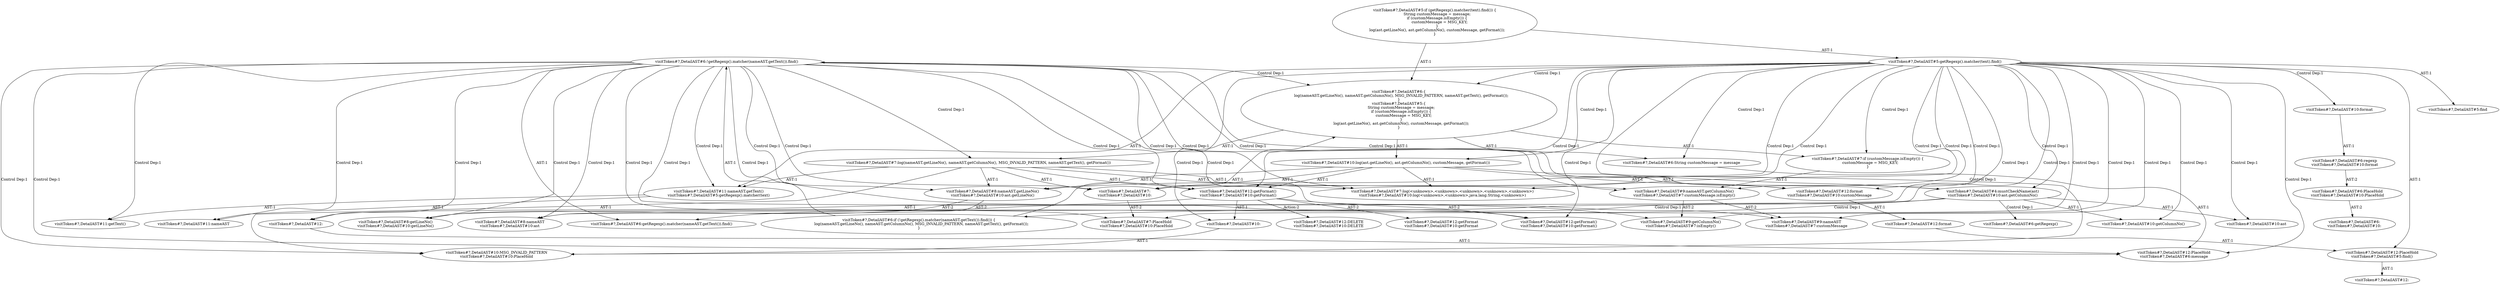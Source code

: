 digraph "Pattern" {
0 [label="visitToken#?,DetailAST#12:DELETE
visitToken#?,DetailAST#10:DELETE" shape=ellipse]
1 [label="visitToken#?,DetailAST#12:getFormat()
visitToken#?,DetailAST#10:getFormat()" shape=ellipse]
2 [label="visitToken#?,DetailAST#6:!getRegexp().matcher(nameAST.getText()).find()" shape=ellipse]
3 [label="visitToken#?,DetailAST#4:mustCheckName(ast)
visitToken#?,DetailAST#10:ast.getColumnNo()" shape=ellipse]
4 [label="visitToken#?,DetailAST#6:getRegexp()" shape=ellipse]
5 [label="visitToken#?,DetailAST#6:regexp
visitToken#?,DetailAST#10:format" shape=ellipse]
6 [label="visitToken#?,DetailAST#6:PlaceHold
visitToken#?,DetailAST#10:PlaceHold" shape=ellipse]
7 [label="visitToken#?,DetailAST#6:
visitToken#?,DetailAST#10:" shape=ellipse]
8 [label="visitToken#?,DetailAST#6:if (!getRegexp().matcher(nameAST.getText()).find()) \{
    log(nameAST.getLineNo(), nameAST.getColumnNo(), MSG_INVALID_PATTERN, nameAST.getText(), getFormat());
\}" shape=ellipse]
9 [label="visitToken#?,DetailAST#6:getRegexp().matcher(nameAST.getText()).find()" shape=ellipse]
10 [label="visitToken#?,DetailAST#6:\{
    log(nameAST.getLineNo(), nameAST.getColumnNo(), MSG_INVALID_PATTERN, nameAST.getText(), getFormat());
\}
visitToken#?,DetailAST#5:\{
    String customMessage = message;
    if (customMessage.isEmpty()) \{
        customMessage = MSG_KEY;
    \}
    log(ast.getLineNo(), ast.getColumnNo(), customMessage, getFormat());
\}" shape=ellipse]
11 [label="visitToken#?,DetailAST#7:log(nameAST.getLineNo(), nameAST.getColumnNo(), MSG_INVALID_PATTERN, nameAST.getText(), getFormat())" shape=ellipse]
12 [label="visitToken#?,DetailAST#7:log(<unknown>,<unknown>,<unknown>,<unknown>,<unknown>)
visitToken#?,DetailAST#10:log(<unknown>,<unknown>,java.lang.String,<unknown>)" shape=ellipse]
13 [label="visitToken#?,DetailAST#7:
visitToken#?,DetailAST#10:" shape=ellipse]
14 [label="visitToken#?,DetailAST#7:PlaceHold
visitToken#?,DetailAST#10:PlaceHold" shape=ellipse]
15 [label="visitToken#?,DetailAST#8:nameAST.getLineNo()
visitToken#?,DetailAST#10:ast.getLineNo()" shape=ellipse]
16 [label="visitToken#?,DetailAST#8:getLineNo()
visitToken#?,DetailAST#10:getLineNo()" shape=ellipse]
17 [label="visitToken#?,DetailAST#8:nameAST
visitToken#?,DetailAST#10:ast" shape=ellipse]
18 [label="visitToken#?,DetailAST#9:nameAST.getColumnNo()
visitToken#?,DetailAST#7:customMessage.isEmpty()" shape=ellipse]
19 [label="visitToken#?,DetailAST#9:getColumnNo()
visitToken#?,DetailAST#7:isEmpty()" shape=ellipse]
20 [label="visitToken#?,DetailAST#9:nameAST
visitToken#?,DetailAST#7:customMessage" shape=ellipse]
21 [label="visitToken#?,DetailAST#10:MSG_INVALID_PATTERN
visitToken#?,DetailAST#10:PlaceHold" shape=ellipse]
22 [label="visitToken#?,DetailAST#11:nameAST.getText()
visitToken#?,DetailAST#5:getRegexp().matcher(text)" shape=ellipse]
23 [label="visitToken#?,DetailAST#11:getText()" shape=ellipse]
24 [label="visitToken#?,DetailAST#11:nameAST" shape=ellipse]
25 [label="visitToken#?,DetailAST#12:getFormat()
visitToken#?,DetailAST#10:getFormat()" shape=ellipse]
26 [label="visitToken#?,DetailAST#12:" shape=ellipse]
27 [label="visitToken#?,DetailAST#12:PlaceHold
visitToken#?,DetailAST#6:message" shape=ellipse]
28 [label="visitToken#?,DetailAST#12:format
visitToken#?,DetailAST#10:customMessage" shape=ellipse]
29 [label="visitToken#?,DetailAST#12:format" shape=ellipse]
30 [label="visitToken#?,DetailAST#12:PlaceHold
visitToken#?,DetailAST#5:find()" shape=ellipse]
31 [label="visitToken#?,DetailAST#12:" shape=ellipse]
32 [label="visitToken#?,DetailAST#12:getFormat
visitToken#?,DetailAST#10:getFormat" shape=ellipse]
33 [label="visitToken#?,DetailAST#5:getRegexp().matcher(text).find()" shape=ellipse]
34 [label="visitToken#?,DetailAST#5:if (getRegexp().matcher(text).find()) \{
    String customMessage = message;
    if (customMessage.isEmpty()) \{
        customMessage = MSG_KEY;
    \}
    log(ast.getLineNo(), ast.getColumnNo(), customMessage, getFormat());
\}" shape=ellipse]
35 [label="visitToken#?,DetailAST#7:if (customMessage.isEmpty()) \{
    customMessage = MSG_KEY;
\}" shape=ellipse]
36 [label="visitToken#?,DetailAST#10:log(ast.getLineNo(), ast.getColumnNo(), customMessage, getFormat())" shape=ellipse]
37 [label="visitToken#?,DetailAST#10:ast" shape=ellipse]
38 [label="visitToken#?,DetailAST#10:" shape=ellipse]
39 [label="visitToken#?,DetailAST#10:format" shape=ellipse]
40 [label="visitToken#?,DetailAST#5:find" shape=ellipse]
41 [label="visitToken#?,DetailAST#6:String customMessage = message" shape=ellipse]
42 [label="visitToken#?,DetailAST#10:getColumnNo()" shape=ellipse]
1 -> 0 [label="Action:2"];
1 -> 32 [label="AST:2"];
1 -> 26 [label="AST:1"];
1 -> 25 [label="AST:2"];
1 -> 38 [label="AST:1"];
2 -> 1 [label="Control Dep:1"];
2 -> 9 [label="AST:1"];
2 -> 10 [label="Control Dep:1"];
2 -> 11 [label="Control Dep:1"];
2 -> 12 [label="Control Dep:1"];
2 -> 13 [label="Control Dep:1"];
2 -> 14 [label="Control Dep:1"];
2 -> 15 [label="Control Dep:1"];
2 -> 16 [label="Control Dep:1"];
2 -> 17 [label="Control Dep:1"];
2 -> 18 [label="Control Dep:1"];
2 -> 19 [label="Control Dep:1"];
2 -> 20 [label="Control Dep:1"];
2 -> 21 [label="Control Dep:1"];
2 -> 22 [label="Control Dep:1"];
2 -> 23 [label="Control Dep:1"];
2 -> 24 [label="Control Dep:1"];
2 -> 25 [label="Control Dep:1"];
2 -> 26 [label="Control Dep:1"];
2 -> 27 [label="Control Dep:1"];
2 -> 28 [label="Control Dep:1"];
3 -> 2 [label="Control Dep:1"];
3 -> 8 [label="Control Dep:1"];
3 -> 9 [label="Control Dep:1"];
3 -> 4 [label="Control Dep:1"];
3 -> 37 [label="AST:1"];
3 -> 42 [label="AST:1"];
5 -> 6 [label="AST:2"];
6 -> 7 [label="AST:2"];
8 -> 2 [label="AST:1"];
8 -> 10 [label="AST:1"];
10 -> 11 [label="AST:1"];
10 -> 35 [label="AST:1"];
10 -> 36 [label="AST:1"];
10 -> 41 [label="AST:1"];
11 -> 1 [label="AST:1"];
11 -> 13 [label="AST:1"];
11 -> 12 [label="AST:1"];
11 -> 15 [label="AST:1"];
11 -> 18 [label="AST:1"];
11 -> 21 [label="AST:1"];
11 -> 22 [label="AST:1"];
13 -> 14 [label="AST:2"];
15 -> 17 [label="AST:2"];
15 -> 16 [label="AST:2"];
18 -> 20 [label="AST:2"];
18 -> 19 [label="AST:2"];
22 -> 24 [label="AST:1"];
22 -> 23 [label="AST:1"];
26 -> 27 [label="AST:1"];
28 -> 29 [label="AST:1"];
29 -> 30 [label="AST:1"];
30 -> 31 [label="AST:1"];
33 -> 40 [label="AST:1"];
33 -> 22 [label="AST:1"];
33 -> 30 [label="AST:1"];
33 -> 10 [label="Control Dep:1"];
33 -> 41 [label="Control Dep:1"];
33 -> 27 [label="Control Dep:1"];
33 -> 35 [label="Control Dep:1"];
33 -> 18 [label="Control Dep:1"];
33 -> 19 [label="Control Dep:1"];
33 -> 20 [label="Control Dep:1"];
33 -> 36 [label="Control Dep:1"];
33 -> 12 [label="Control Dep:1"];
33 -> 13 [label="Control Dep:1"];
33 -> 14 [label="Control Dep:1"];
33 -> 15 [label="Control Dep:1"];
33 -> 16 [label="Control Dep:1"];
33 -> 17 [label="Control Dep:1"];
33 -> 3 [label="Control Dep:1"];
33 -> 42 [label="Control Dep:1"];
33 -> 37 [label="Control Dep:1"];
33 -> 28 [label="Control Dep:1"];
33 -> 1 [label="Control Dep:1"];
33 -> 25 [label="Control Dep:1"];
33 -> 38 [label="Control Dep:1"];
33 -> 21 [label="Control Dep:1"];
33 -> 39 [label="Control Dep:1"];
34 -> 33 [label="AST:1"];
34 -> 10 [label="AST:1"];
35 -> 18 [label="AST:1"];
36 -> 13 [label="AST:1"];
36 -> 12 [label="AST:1"];
36 -> 15 [label="AST:1"];
36 -> 3 [label="AST:1"];
36 -> 28 [label="AST:1"];
36 -> 1 [label="AST:1"];
38 -> 21 [label="AST:1"];
39 -> 5 [label="AST:1"];
41 -> 27 [label="AST:1"];
}